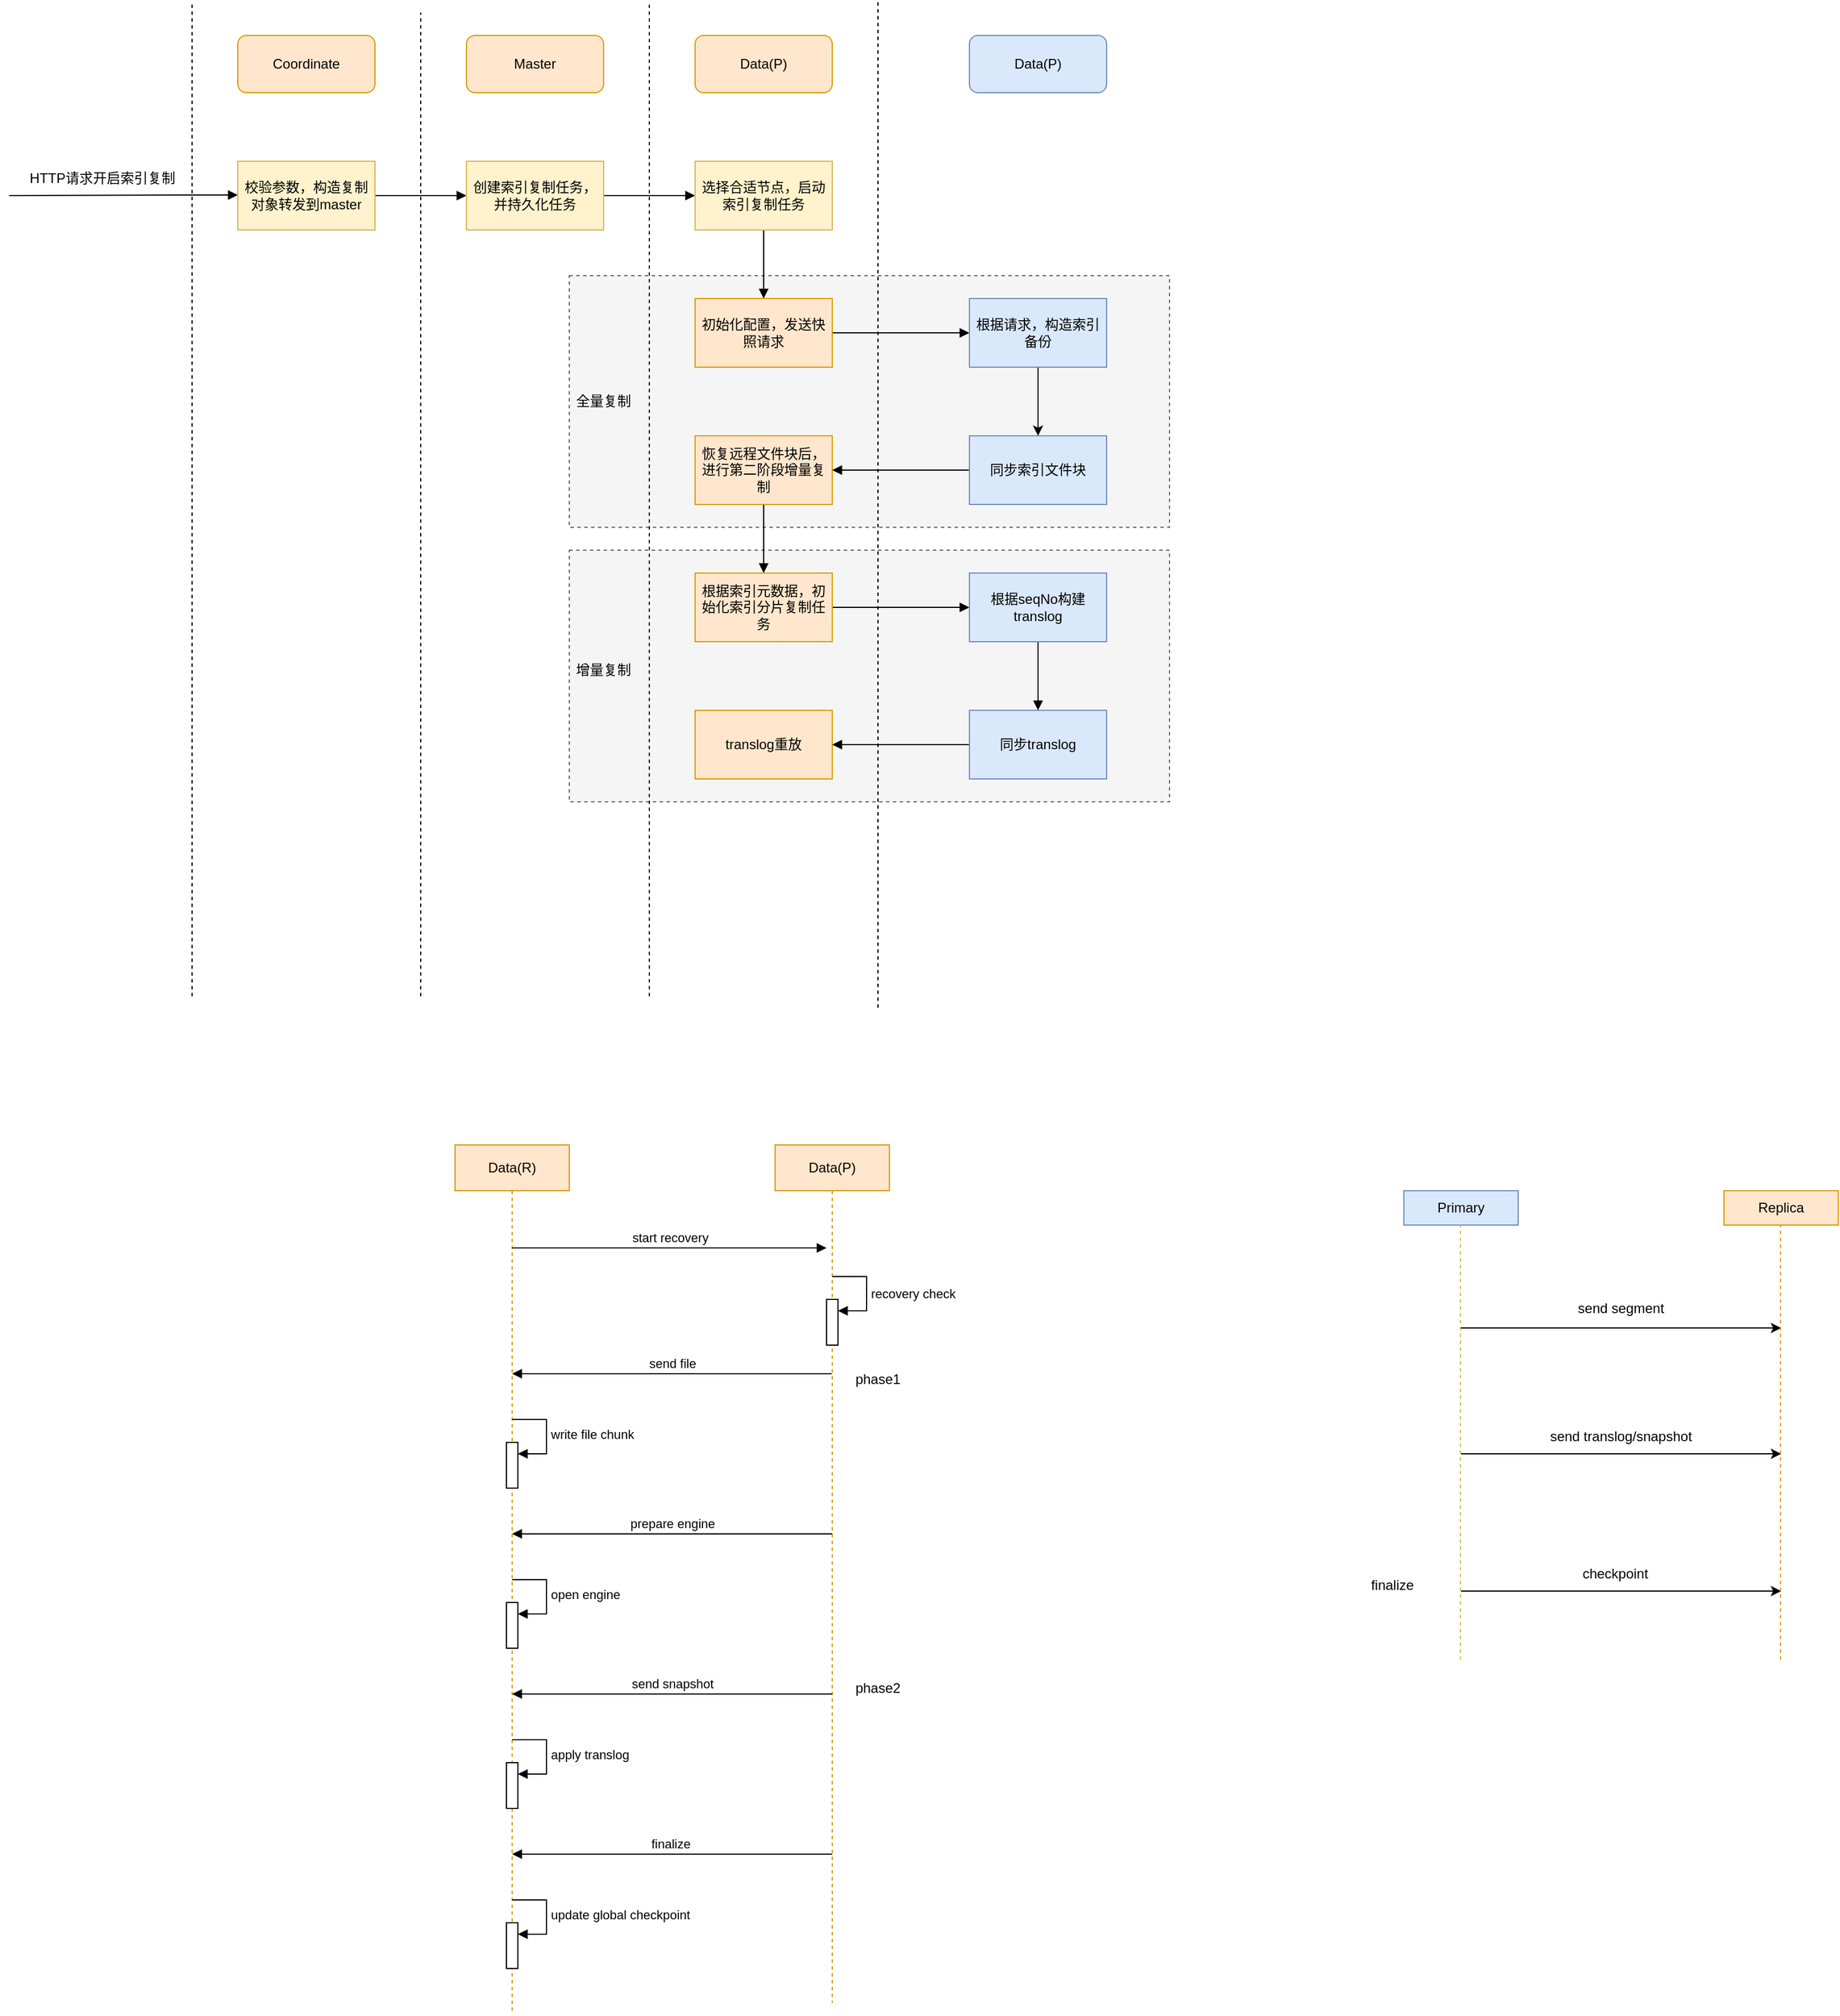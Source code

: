 <mxfile version="21.0.6" type="github">
  <diagram id="kgpKYQtTHZ0yAKxKKP6v" name="Page-1">
    <mxGraphModel dx="2603" dy="796" grid="1" gridSize="10" guides="1" tooltips="1" connect="1" arrows="1" fold="1" page="1" pageScale="1" pageWidth="1169" pageHeight="1654" math="0" shadow="0">
      <root>
        <mxCell id="0" />
        <mxCell id="1" parent="0" />
        <mxCell id="WmvgUTqw2XlQgtCc3bEv-22" value="" style="rounded=0;whiteSpace=wrap;html=1;dashed=1;fillColor=#f5f5f5;fontColor=#333333;strokeColor=#666666;" parent="1" vertex="1">
          <mxGeometry x="490" y="560" width="525" height="220" as="geometry" />
        </mxCell>
        <mxCell id="WmvgUTqw2XlQgtCc3bEv-21" value="" style="rounded=0;whiteSpace=wrap;html=1;dashed=1;fillColor=#f5f5f5;strokeColor=#666666;fontColor=#333333;" parent="1" vertex="1">
          <mxGeometry x="490" y="320" width="525" height="220" as="geometry" />
        </mxCell>
        <mxCell id="PM9TSfu3fzQXG_fMd-_V-1" value="" style="endArrow=none;html=1;rounded=0;dashed=1;" parent="1" edge="1">
          <mxGeometry width="50" height="50" relative="1" as="geometry">
            <mxPoint x="160" y="950" as="sourcePoint" />
            <mxPoint x="160" y="80" as="targetPoint" />
          </mxGeometry>
        </mxCell>
        <mxCell id="PM9TSfu3fzQXG_fMd-_V-2" value="Coordinate" style="rounded=1;whiteSpace=wrap;html=1;fillColor=#ffe6cc;strokeColor=#d79b00;" parent="1" vertex="1">
          <mxGeometry x="200" y="110" width="120" height="50" as="geometry" />
        </mxCell>
        <mxCell id="PM9TSfu3fzQXG_fMd-_V-3" value="" style="endArrow=none;html=1;rounded=0;dashed=1;" parent="1" edge="1">
          <mxGeometry width="50" height="50" relative="1" as="geometry">
            <mxPoint x="560" y="950" as="sourcePoint" />
            <mxPoint x="560" y="80" as="targetPoint" />
          </mxGeometry>
        </mxCell>
        <mxCell id="PM9TSfu3fzQXG_fMd-_V-5" value="" style="endArrow=block;html=1;rounded=0;endFill=1;" parent="1" edge="1">
          <mxGeometry relative="1" as="geometry">
            <mxPoint y="250" as="sourcePoint" />
            <mxPoint x="200" y="249.5" as="targetPoint" />
            <Array as="points">
              <mxPoint x="150" y="249.5" />
            </Array>
          </mxGeometry>
        </mxCell>
        <mxCell id="PM9TSfu3fzQXG_fMd-_V-7" value="Master" style="rounded=1;whiteSpace=wrap;html=1;fillColor=#ffe6cc;strokeColor=#d79b00;" parent="1" vertex="1">
          <mxGeometry x="400" y="110" width="120" height="50" as="geometry" />
        </mxCell>
        <mxCell id="WmvgUTqw2XlQgtCc3bEv-4" style="edgeStyle=orthogonalEdgeStyle;rounded=0;orthogonalLoop=1;jettySize=auto;html=1;exitX=1;exitY=0.5;exitDx=0;exitDy=0;entryX=0;entryY=0.5;entryDx=0;entryDy=0;endArrow=block;endFill=1;" parent="1" source="PM9TSfu3fzQXG_fMd-_V-8" target="PM9TSfu3fzQXG_fMd-_V-10" edge="1">
          <mxGeometry relative="1" as="geometry" />
        </mxCell>
        <mxCell id="PM9TSfu3fzQXG_fMd-_V-8" value="校验参数，构造复制对象转发到master" style="rounded=0;whiteSpace=wrap;html=1;fillColor=#fff2cc;strokeColor=#d6b656;" parent="1" vertex="1">
          <mxGeometry x="200" y="220" width="120" height="60" as="geometry" />
        </mxCell>
        <mxCell id="WmvgUTqw2XlQgtCc3bEv-7" style="edgeStyle=orthogonalEdgeStyle;rounded=0;orthogonalLoop=1;jettySize=auto;html=1;exitX=1;exitY=0.5;exitDx=0;exitDy=0;entryX=0;entryY=0.5;entryDx=0;entryDy=0;endArrow=block;endFill=1;" parent="1" source="PM9TSfu3fzQXG_fMd-_V-10" target="Iq0vz-vZi5H4jPWASZ7c-6" edge="1">
          <mxGeometry relative="1" as="geometry" />
        </mxCell>
        <mxCell id="PM9TSfu3fzQXG_fMd-_V-10" value="创建索引复制任务，并持久化任务" style="rounded=0;whiteSpace=wrap;html=1;fillColor=#fff2cc;strokeColor=#d6b656;" parent="1" vertex="1">
          <mxGeometry x="400" y="220" width="120" height="60" as="geometry" />
        </mxCell>
        <mxCell id="PM9TSfu3fzQXG_fMd-_V-14" value="" style="endArrow=none;html=1;rounded=0;dashed=1;" parent="1" edge="1">
          <mxGeometry width="50" height="50" relative="1" as="geometry">
            <mxPoint x="360" y="950" as="sourcePoint" />
            <mxPoint x="360" y="90" as="targetPoint" />
          </mxGeometry>
        </mxCell>
        <mxCell id="PM9TSfu3fzQXG_fMd-_V-15" value="Data(P)" style="rounded=1;whiteSpace=wrap;html=1;fillColor=#ffe6cc;strokeColor=#d79b00;" parent="1" vertex="1">
          <mxGeometry x="600" y="110" width="120" height="50" as="geometry" />
        </mxCell>
        <mxCell id="Iq0vz-vZi5H4jPWASZ7c-3" value="Data(P)" style="rounded=1;whiteSpace=wrap;html=1;fillColor=#dae8fc;strokeColor=#6c8ebf;" parent="1" vertex="1">
          <mxGeometry x="840" y="110" width="120" height="50" as="geometry" />
        </mxCell>
        <mxCell id="Iq0vz-vZi5H4jPWASZ7c-4" value="" style="endArrow=none;html=1;rounded=0;dashed=1;" parent="1" edge="1">
          <mxGeometry width="50" height="50" relative="1" as="geometry">
            <mxPoint x="760" y="960" as="sourcePoint" />
            <mxPoint x="760" y="80" as="targetPoint" />
          </mxGeometry>
        </mxCell>
        <mxCell id="WmvgUTqw2XlQgtCc3bEv-9" style="edgeStyle=orthogonalEdgeStyle;rounded=0;orthogonalLoop=1;jettySize=auto;html=1;exitX=0.5;exitY=1;exitDx=0;exitDy=0;entryX=0.5;entryY=0;entryDx=0;entryDy=0;endArrow=block;endFill=1;" parent="1" source="Iq0vz-vZi5H4jPWASZ7c-6" target="Iq0vz-vZi5H4jPWASZ7c-9" edge="1">
          <mxGeometry relative="1" as="geometry" />
        </mxCell>
        <mxCell id="Iq0vz-vZi5H4jPWASZ7c-6" value="选择合适节点，启动索引复制任务" style="rounded=0;whiteSpace=wrap;html=1;fillColor=#fff2cc;strokeColor=#d6b656;" parent="1" vertex="1">
          <mxGeometry x="600" y="220" width="120" height="60" as="geometry" />
        </mxCell>
        <mxCell id="WmvgUTqw2XlQgtCc3bEv-8" style="edgeStyle=orthogonalEdgeStyle;rounded=0;orthogonalLoop=1;jettySize=auto;html=1;exitX=1;exitY=0.5;exitDx=0;exitDy=0;entryX=0;entryY=0.5;entryDx=0;entryDy=0;endArrow=block;endFill=1;" parent="1" source="Iq0vz-vZi5H4jPWASZ7c-9" target="Iq0vz-vZi5H4jPWASZ7c-14" edge="1">
          <mxGeometry relative="1" as="geometry" />
        </mxCell>
        <mxCell id="Iq0vz-vZi5H4jPWASZ7c-9" value="初始化配置，发送快照请求" style="rounded=0;whiteSpace=wrap;html=1;fillColor=#ffe6cc;strokeColor=#d79b00;" parent="1" vertex="1">
          <mxGeometry x="600" y="340" width="120" height="60" as="geometry" />
        </mxCell>
        <mxCell id="WmvgUTqw2XlQgtCc3bEv-18" style="edgeStyle=orthogonalEdgeStyle;rounded=0;orthogonalLoop=1;jettySize=auto;html=1;exitX=0.5;exitY=1;exitDx=0;exitDy=0;endArrow=block;endFill=1;" parent="1" source="Iq0vz-vZi5H4jPWASZ7c-10" target="Iq0vz-vZi5H4jPWASZ7c-19" edge="1">
          <mxGeometry relative="1" as="geometry" />
        </mxCell>
        <mxCell id="Iq0vz-vZi5H4jPWASZ7c-10" value="恢复远程文件块后，进行第二阶段增量复制" style="rounded=0;whiteSpace=wrap;html=1;fillColor=#ffe6cc;strokeColor=#d79b00;" parent="1" vertex="1">
          <mxGeometry x="600" y="460" width="120" height="60" as="geometry" />
        </mxCell>
        <mxCell id="WmvgUTqw2XlQgtCc3bEv-13" style="edgeStyle=orthogonalEdgeStyle;rounded=0;orthogonalLoop=1;jettySize=auto;html=1;exitX=0;exitY=0.5;exitDx=0;exitDy=0;entryX=1;entryY=0.5;entryDx=0;entryDy=0;endArrow=block;endFill=1;" parent="1" source="Iq0vz-vZi5H4jPWASZ7c-12" target="Iq0vz-vZi5H4jPWASZ7c-10" edge="1">
          <mxGeometry relative="1" as="geometry" />
        </mxCell>
        <mxCell id="Iq0vz-vZi5H4jPWASZ7c-12" value="同步索引文件块" style="rounded=0;whiteSpace=wrap;html=1;fillColor=#dae8fc;strokeColor=#6c8ebf;" parent="1" vertex="1">
          <mxGeometry x="840" y="460" width="120" height="60" as="geometry" />
        </mxCell>
        <mxCell id="WmvgUTqw2XlQgtCc3bEv-17" style="edgeStyle=orthogonalEdgeStyle;rounded=0;orthogonalLoop=1;jettySize=auto;html=1;exitX=0.5;exitY=1;exitDx=0;exitDy=0;entryX=0.5;entryY=0;entryDx=0;entryDy=0;" parent="1" source="Iq0vz-vZi5H4jPWASZ7c-14" target="Iq0vz-vZi5H4jPWASZ7c-12" edge="1">
          <mxGeometry relative="1" as="geometry" />
        </mxCell>
        <mxCell id="Iq0vz-vZi5H4jPWASZ7c-14" value="根据请求，构造索引备份" style="rounded=0;whiteSpace=wrap;html=1;fillColor=#dae8fc;strokeColor=#6c8ebf;" parent="1" vertex="1">
          <mxGeometry x="840" y="340" width="120" height="60" as="geometry" />
        </mxCell>
        <mxCell id="WmvgUTqw2XlQgtCc3bEv-19" style="edgeStyle=orthogonalEdgeStyle;rounded=0;orthogonalLoop=1;jettySize=auto;html=1;exitX=1;exitY=0.5;exitDx=0;exitDy=0;entryX=0;entryY=0.5;entryDx=0;entryDy=0;endArrow=block;endFill=1;" parent="1" source="Iq0vz-vZi5H4jPWASZ7c-19" target="Iq0vz-vZi5H4jPWASZ7c-23" edge="1">
          <mxGeometry relative="1" as="geometry" />
        </mxCell>
        <mxCell id="Iq0vz-vZi5H4jPWASZ7c-19" value="根据索引元数据，初始化索引分片复制任务" style="rounded=0;whiteSpace=wrap;html=1;fillColor=#ffe6cc;strokeColor=#d79b00;" parent="1" vertex="1">
          <mxGeometry x="600" y="580" width="120" height="60" as="geometry" />
        </mxCell>
        <mxCell id="WmvgUTqw2XlQgtCc3bEv-20" value="" style="edgeStyle=orthogonalEdgeStyle;rounded=0;orthogonalLoop=1;jettySize=auto;html=1;endArrow=block;endFill=1;" parent="1" source="Iq0vz-vZi5H4jPWASZ7c-23" target="Iq0vz-vZi5H4jPWASZ7c-27" edge="1">
          <mxGeometry relative="1" as="geometry" />
        </mxCell>
        <mxCell id="Iq0vz-vZi5H4jPWASZ7c-23" value="根据seqNo构建translog" style="rounded=0;whiteSpace=wrap;html=1;fillColor=#dae8fc;strokeColor=#6c8ebf;" parent="1" vertex="1">
          <mxGeometry x="840" y="580" width="120" height="60" as="geometry" />
        </mxCell>
        <mxCell id="Iq0vz-vZi5H4jPWASZ7c-25" value="translog重放" style="rounded=0;whiteSpace=wrap;html=1;fillColor=#ffe6cc;strokeColor=#d79b00;" parent="1" vertex="1">
          <mxGeometry x="600" y="700" width="120" height="60" as="geometry" />
        </mxCell>
        <mxCell id="WmvgUTqw2XlQgtCc3bEv-14" style="edgeStyle=orthogonalEdgeStyle;rounded=0;orthogonalLoop=1;jettySize=auto;html=1;exitX=0;exitY=0.5;exitDx=0;exitDy=0;entryX=1;entryY=0.5;entryDx=0;entryDy=0;endArrow=block;endFill=1;" parent="1" source="Iq0vz-vZi5H4jPWASZ7c-27" target="Iq0vz-vZi5H4jPWASZ7c-25" edge="1">
          <mxGeometry relative="1" as="geometry" />
        </mxCell>
        <mxCell id="Iq0vz-vZi5H4jPWASZ7c-27" value="同步translog" style="rounded=0;whiteSpace=wrap;html=1;fillColor=#dae8fc;strokeColor=#6c8ebf;" parent="1" vertex="1">
          <mxGeometry x="840" y="700" width="120" height="60" as="geometry" />
        </mxCell>
        <mxCell id="BRsfPpCAPz9ScMx33HAy-1" value="" style="endArrow=classic;html=1;rounded=0;" parent="1" edge="1">
          <mxGeometry width="50" height="50" relative="1" as="geometry">
            <mxPoint x="1270" y="1350" as="sourcePoint" />
            <mxPoint x="1550" y="1350" as="targetPoint" />
          </mxGeometry>
        </mxCell>
        <mxCell id="BRsfPpCAPz9ScMx33HAy-2" value="" style="endArrow=classic;html=1;rounded=0;" parent="1" edge="1">
          <mxGeometry width="50" height="50" relative="1" as="geometry">
            <mxPoint x="1270" y="1470" as="sourcePoint" />
            <mxPoint x="1550" y="1470" as="targetPoint" />
          </mxGeometry>
        </mxCell>
        <mxCell id="BRsfPpCAPz9ScMx33HAy-3" value="phase1" style="text;html=1;strokeColor=none;fillColor=none;align=center;verticalAlign=middle;whiteSpace=wrap;rounded=0;" parent="1" vertex="1">
          <mxGeometry x="730" y="1270" width="60" height="30" as="geometry" />
        </mxCell>
        <mxCell id="BRsfPpCAPz9ScMx33HAy-4" value="phase2" style="text;html=1;strokeColor=none;fillColor=none;align=center;verticalAlign=middle;whiteSpace=wrap;rounded=0;" parent="1" vertex="1">
          <mxGeometry x="730" y="1540" width="60" height="30" as="geometry" />
        </mxCell>
        <mxCell id="BRsfPpCAPz9ScMx33HAy-5" value="finalize" style="text;html=1;strokeColor=none;fillColor=none;align=center;verticalAlign=middle;whiteSpace=wrap;rounded=0;" parent="1" vertex="1">
          <mxGeometry x="1180" y="1450" width="60" height="30" as="geometry" />
        </mxCell>
        <mxCell id="BRsfPpCAPz9ScMx33HAy-6" value="" style="endArrow=classic;html=1;rounded=0;" parent="1" edge="1">
          <mxGeometry width="50" height="50" relative="1" as="geometry">
            <mxPoint x="1270" y="1240" as="sourcePoint" />
            <mxPoint x="1550" y="1240" as="targetPoint" />
          </mxGeometry>
        </mxCell>
        <mxCell id="BRsfPpCAPz9ScMx33HAy-7" value="Primary" style="rounded=0;whiteSpace=wrap;html=1;fillColor=#dae8fc;strokeColor=#6c8ebf;" parent="1" vertex="1">
          <mxGeometry x="1220" y="1120" width="100" height="30" as="geometry" />
        </mxCell>
        <mxCell id="BRsfPpCAPz9ScMx33HAy-8" value="" style="endArrow=none;html=1;rounded=0;dashed=1;fillColor=#fff2cc;strokeColor=#d6b656;" parent="1" edge="1">
          <mxGeometry width="50" height="50" relative="1" as="geometry">
            <mxPoint x="1269.5" y="1530" as="sourcePoint" />
            <mxPoint x="1269.5" y="1150" as="targetPoint" />
          </mxGeometry>
        </mxCell>
        <mxCell id="BRsfPpCAPz9ScMx33HAy-9" value="Replica" style="rounded=0;whiteSpace=wrap;html=1;fillColor=#ffe6cc;strokeColor=#d79b00;" parent="1" vertex="1">
          <mxGeometry x="1500" y="1120" width="100" height="30" as="geometry" />
        </mxCell>
        <mxCell id="BRsfPpCAPz9ScMx33HAy-10" value="" style="endArrow=none;html=1;rounded=0;dashed=1;fillColor=#ffe6cc;strokeColor=#d79b00;" parent="1" edge="1">
          <mxGeometry width="50" height="50" relative="1" as="geometry">
            <mxPoint x="1549.5" y="1530" as="sourcePoint" />
            <mxPoint x="1549.5" y="1150" as="targetPoint" />
          </mxGeometry>
        </mxCell>
        <mxCell id="BRsfPpCAPz9ScMx33HAy-11" value="send segment" style="text;html=1;strokeColor=none;fillColor=none;align=center;verticalAlign=middle;whiteSpace=wrap;rounded=0;" parent="1" vertex="1">
          <mxGeometry x="1365" y="1210" width="90" height="25" as="geometry" />
        </mxCell>
        <mxCell id="BRsfPpCAPz9ScMx33HAy-12" value="send translog/snapshot" style="text;html=1;strokeColor=none;fillColor=none;align=center;verticalAlign=middle;whiteSpace=wrap;rounded=0;" parent="1" vertex="1">
          <mxGeometry x="1345" y="1320" width="130" height="30" as="geometry" />
        </mxCell>
        <mxCell id="BRsfPpCAPz9ScMx33HAy-13" value="checkpoint" style="text;html=1;strokeColor=none;fillColor=none;align=center;verticalAlign=middle;whiteSpace=wrap;rounded=0;" parent="1" vertex="1">
          <mxGeometry x="1340" y="1440" width="130" height="30" as="geometry" />
        </mxCell>
        <mxCell id="WmvgUTqw2XlQgtCc3bEv-2" value="&amp;nbsp;HTTP请求开启索引复制" style="text;html=1;strokeColor=none;fillColor=none;align=center;verticalAlign=middle;whiteSpace=wrap;rounded=0;" parent="1" vertex="1">
          <mxGeometry x="10" y="220" width="140" height="30" as="geometry" />
        </mxCell>
        <mxCell id="WmvgUTqw2XlQgtCc3bEv-23" value="全量复制" style="text;html=1;strokeColor=none;fillColor=none;align=center;verticalAlign=middle;whiteSpace=wrap;rounded=0;" parent="1" vertex="1">
          <mxGeometry x="490" y="415" width="60" height="30" as="geometry" />
        </mxCell>
        <mxCell id="WmvgUTqw2XlQgtCc3bEv-24" value="增量复制" style="text;html=1;strokeColor=none;fillColor=none;align=center;verticalAlign=middle;whiteSpace=wrap;rounded=0;" parent="1" vertex="1">
          <mxGeometry x="490" y="650" width="60" height="30" as="geometry" />
        </mxCell>
        <mxCell id="45s4qazxSG5iI6Zt1e1w-13" value="Data(R)" style="shape=umlLifeline;perimeter=lifelinePerimeter;whiteSpace=wrap;html=1;container=1;dropTarget=0;collapsible=0;recursiveResize=0;outlineConnect=0;portConstraint=eastwest;newEdgeStyle={&quot;edgeStyle&quot;:&quot;elbowEdgeStyle&quot;,&quot;elbow&quot;:&quot;vertical&quot;,&quot;curved&quot;:0,&quot;rounded&quot;:0};fillColor=#ffe6cc;strokeColor=#d79b00;" vertex="1" parent="1">
          <mxGeometry x="390" y="1080" width="100" height="760" as="geometry" />
        </mxCell>
        <mxCell id="45s4qazxSG5iI6Zt1e1w-14" value="" style="html=1;points=[];perimeter=orthogonalPerimeter;outlineConnect=0;targetShapes=umlLifeline;portConstraint=eastwest;newEdgeStyle={&quot;edgeStyle&quot;:&quot;elbowEdgeStyle&quot;,&quot;elbow&quot;:&quot;vertical&quot;,&quot;curved&quot;:0,&quot;rounded&quot;:0};" vertex="1" parent="45s4qazxSG5iI6Zt1e1w-13">
          <mxGeometry x="45" y="260" width="10" height="40" as="geometry" />
        </mxCell>
        <mxCell id="45s4qazxSG5iI6Zt1e1w-15" value="write file chunk" style="html=1;align=left;spacingLeft=2;endArrow=block;rounded=0;edgeStyle=orthogonalEdgeStyle;curved=0;rounded=0;" edge="1" parent="45s4qazxSG5iI6Zt1e1w-13" target="45s4qazxSG5iI6Zt1e1w-14">
          <mxGeometry x="0.012" relative="1" as="geometry">
            <mxPoint x="50" y="240" as="sourcePoint" />
            <Array as="points">
              <mxPoint x="80" y="270" />
            </Array>
            <mxPoint as="offset" />
          </mxGeometry>
        </mxCell>
        <mxCell id="45s4qazxSG5iI6Zt1e1w-29" value="" style="html=1;points=[];perimeter=orthogonalPerimeter;outlineConnect=0;targetShapes=umlLifeline;portConstraint=eastwest;newEdgeStyle={&quot;edgeStyle&quot;:&quot;elbowEdgeStyle&quot;,&quot;elbow&quot;:&quot;vertical&quot;,&quot;curved&quot;:0,&quot;rounded&quot;:0};" vertex="1" parent="45s4qazxSG5iI6Zt1e1w-13">
          <mxGeometry x="45" y="400" width="10" height="40" as="geometry" />
        </mxCell>
        <mxCell id="45s4qazxSG5iI6Zt1e1w-30" value="open engine" style="html=1;align=left;spacingLeft=2;endArrow=block;rounded=0;edgeStyle=orthogonalEdgeStyle;curved=0;rounded=0;" edge="1" target="45s4qazxSG5iI6Zt1e1w-29" parent="45s4qazxSG5iI6Zt1e1w-13">
          <mxGeometry relative="1" as="geometry">
            <mxPoint x="50" y="380" as="sourcePoint" />
            <Array as="points">
              <mxPoint x="80" y="410" />
            </Array>
          </mxGeometry>
        </mxCell>
        <mxCell id="45s4qazxSG5iI6Zt1e1w-34" value="" style="html=1;points=[];perimeter=orthogonalPerimeter;outlineConnect=0;targetShapes=umlLifeline;portConstraint=eastwest;newEdgeStyle={&quot;edgeStyle&quot;:&quot;elbowEdgeStyle&quot;,&quot;elbow&quot;:&quot;vertical&quot;,&quot;curved&quot;:0,&quot;rounded&quot;:0};" vertex="1" parent="45s4qazxSG5iI6Zt1e1w-13">
          <mxGeometry x="45" y="540" width="10" height="40" as="geometry" />
        </mxCell>
        <mxCell id="45s4qazxSG5iI6Zt1e1w-35" value="apply translog" style="html=1;align=left;spacingLeft=2;endArrow=block;rounded=0;edgeStyle=orthogonalEdgeStyle;curved=0;rounded=0;" edge="1" target="45s4qazxSG5iI6Zt1e1w-34" parent="45s4qazxSG5iI6Zt1e1w-13">
          <mxGeometry x="0.012" relative="1" as="geometry">
            <mxPoint x="50" y="520" as="sourcePoint" />
            <Array as="points">
              <mxPoint x="80" y="550" />
            </Array>
            <mxPoint as="offset" />
          </mxGeometry>
        </mxCell>
        <mxCell id="45s4qazxSG5iI6Zt1e1w-39" value="" style="html=1;points=[];perimeter=orthogonalPerimeter;outlineConnect=0;targetShapes=umlLifeline;portConstraint=eastwest;newEdgeStyle={&quot;edgeStyle&quot;:&quot;elbowEdgeStyle&quot;,&quot;elbow&quot;:&quot;vertical&quot;,&quot;curved&quot;:0,&quot;rounded&quot;:0};" vertex="1" parent="45s4qazxSG5iI6Zt1e1w-13">
          <mxGeometry x="45" y="680" width="10" height="40" as="geometry" />
        </mxCell>
        <mxCell id="45s4qazxSG5iI6Zt1e1w-40" value="update global checkpoint" style="html=1;align=left;spacingLeft=2;endArrow=block;rounded=0;edgeStyle=orthogonalEdgeStyle;curved=0;rounded=0;" edge="1" target="45s4qazxSG5iI6Zt1e1w-39" parent="45s4qazxSG5iI6Zt1e1w-13">
          <mxGeometry relative="1" as="geometry">
            <mxPoint x="50" y="660" as="sourcePoint" />
            <Array as="points">
              <mxPoint x="80" y="690" />
            </Array>
          </mxGeometry>
        </mxCell>
        <mxCell id="45s4qazxSG5iI6Zt1e1w-16" value="Data(P)" style="shape=umlLifeline;perimeter=lifelinePerimeter;whiteSpace=wrap;html=1;container=1;dropTarget=0;collapsible=0;recursiveResize=0;outlineConnect=0;portConstraint=eastwest;newEdgeStyle={&quot;edgeStyle&quot;:&quot;elbowEdgeStyle&quot;,&quot;elbow&quot;:&quot;vertical&quot;,&quot;curved&quot;:0,&quot;rounded&quot;:0};fillColor=#ffe6cc;strokeColor=#d79b00;" vertex="1" parent="1">
          <mxGeometry x="670" y="1080" width="100" height="750" as="geometry" />
        </mxCell>
        <mxCell id="45s4qazxSG5iI6Zt1e1w-17" value="" style="html=1;points=[];perimeter=orthogonalPerimeter;outlineConnect=0;targetShapes=umlLifeline;portConstraint=eastwest;newEdgeStyle={&quot;edgeStyle&quot;:&quot;elbowEdgeStyle&quot;,&quot;elbow&quot;:&quot;vertical&quot;,&quot;curved&quot;:0,&quot;rounded&quot;:0};" vertex="1" parent="45s4qazxSG5iI6Zt1e1w-16">
          <mxGeometry x="45" y="135" width="10" height="40" as="geometry" />
        </mxCell>
        <mxCell id="45s4qazxSG5iI6Zt1e1w-18" value="recovery check" style="html=1;align=left;spacingLeft=2;endArrow=block;rounded=0;edgeStyle=orthogonalEdgeStyle;curved=0;rounded=0;" edge="1" parent="45s4qazxSG5iI6Zt1e1w-16" target="45s4qazxSG5iI6Zt1e1w-17">
          <mxGeometry x="0.059" relative="1" as="geometry">
            <mxPoint x="50" y="115" as="sourcePoint" />
            <Array as="points">
              <mxPoint x="80" y="145" />
            </Array>
            <mxPoint as="offset" />
          </mxGeometry>
        </mxCell>
        <mxCell id="45s4qazxSG5iI6Zt1e1w-21" value="start recovery" style="html=1;verticalAlign=bottom;endArrow=block;edgeStyle=elbowEdgeStyle;elbow=vertical;curved=0;rounded=0;" edge="1" parent="1">
          <mxGeometry x="0.004" relative="1" as="geometry">
            <mxPoint x="440" y="1170" as="sourcePoint" />
            <mxPoint x="715" y="1170" as="targetPoint" />
            <mxPoint as="offset" />
          </mxGeometry>
        </mxCell>
        <mxCell id="45s4qazxSG5iI6Zt1e1w-22" value="send file" style="html=1;verticalAlign=bottom;endArrow=block;edgeStyle=elbowEdgeStyle;elbow=vertical;curved=0;rounded=0;" edge="1" parent="1" source="45s4qazxSG5iI6Zt1e1w-16">
          <mxGeometry x="0.002" width="80" relative="1" as="geometry">
            <mxPoint x="520" y="1280" as="sourcePoint" />
            <mxPoint x="440" y="1280" as="targetPoint" />
            <mxPoint as="offset" />
          </mxGeometry>
        </mxCell>
        <mxCell id="45s4qazxSG5iI6Zt1e1w-24" value="prepare engine" style="html=1;verticalAlign=bottom;endArrow=block;edgeStyle=elbowEdgeStyle;elbow=horizontal;curved=0;rounded=0;" edge="1" parent="1">
          <mxGeometry width="80" relative="1" as="geometry">
            <mxPoint x="720" y="1420" as="sourcePoint" />
            <mxPoint x="440" y="1420" as="targetPoint" />
          </mxGeometry>
        </mxCell>
        <mxCell id="45s4qazxSG5iI6Zt1e1w-31" value="send snapshot" style="html=1;verticalAlign=bottom;endArrow=block;edgeStyle=elbowEdgeStyle;elbow=vertical;curved=0;rounded=0;" edge="1" parent="1">
          <mxGeometry width="80" relative="1" as="geometry">
            <mxPoint x="720" y="1560" as="sourcePoint" />
            <mxPoint x="440" y="1560" as="targetPoint" />
          </mxGeometry>
        </mxCell>
        <mxCell id="45s4qazxSG5iI6Zt1e1w-36" value="finalize&amp;nbsp;" style="html=1;verticalAlign=bottom;endArrow=block;edgeStyle=elbowEdgeStyle;elbow=vertical;curved=0;rounded=0;" edge="1" parent="1">
          <mxGeometry width="80" relative="1" as="geometry">
            <mxPoint x="720" y="1700" as="sourcePoint" />
            <mxPoint x="440" y="1700" as="targetPoint" />
          </mxGeometry>
        </mxCell>
      </root>
    </mxGraphModel>
  </diagram>
</mxfile>
